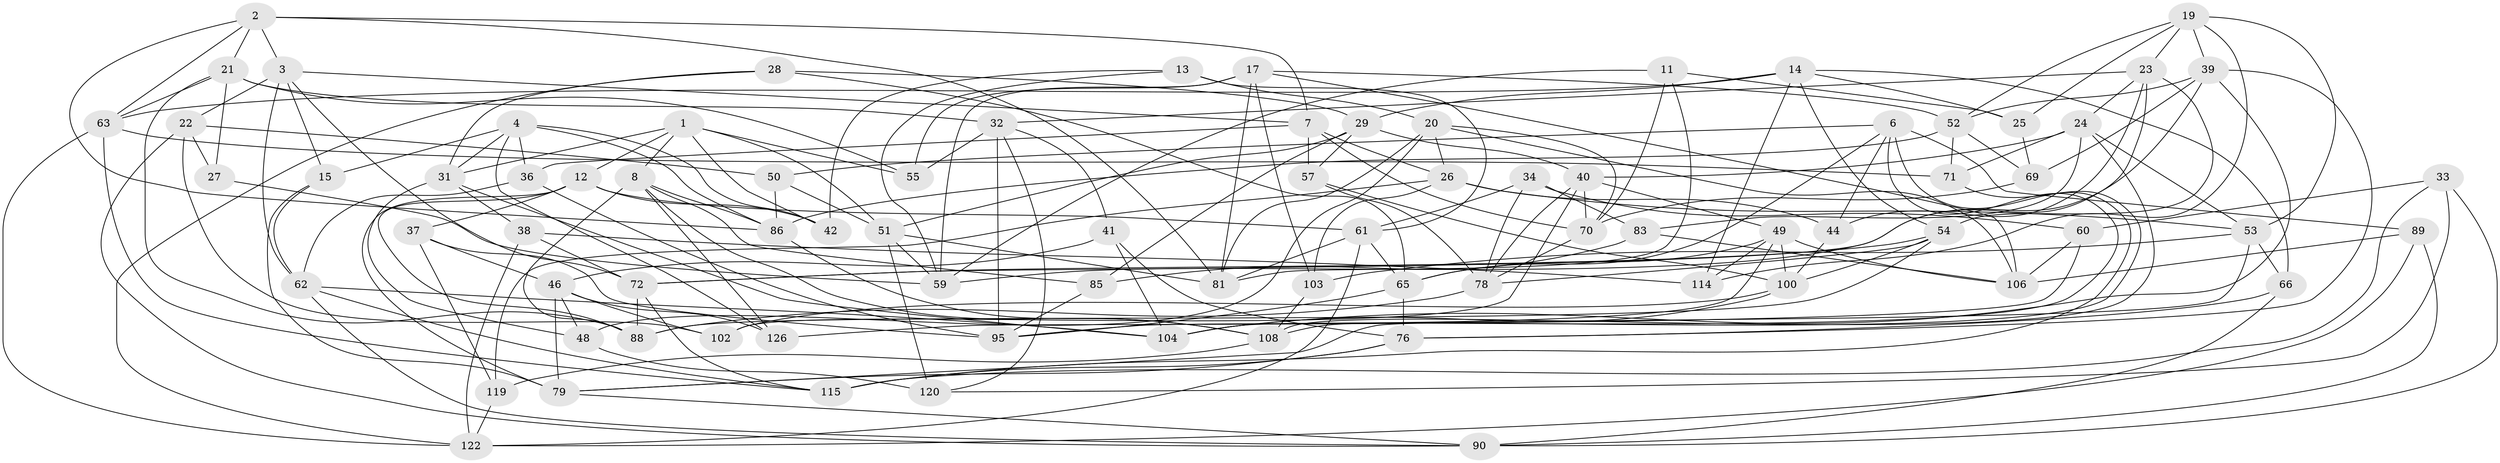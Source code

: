 // Generated by graph-tools (version 1.1) at 2025/52/02/27/25 19:52:28]
// undirected, 80 vertices, 208 edges
graph export_dot {
graph [start="1"]
  node [color=gray90,style=filled];
  1 [super="+5"];
  2 [super="+9"];
  3 [super="+129"];
  4 [super="+16"];
  6 [super="+121"];
  7 [super="+127"];
  8 [super="+10"];
  11;
  12 [super="+18"];
  13;
  14 [super="+93"];
  15;
  17 [super="+91"];
  19 [super="+84"];
  20 [super="+30"];
  21 [super="+35"];
  22 [super="+43"];
  23 [super="+58"];
  24 [super="+68"];
  25;
  26 [super="+64"];
  27;
  28;
  29 [super="+45"];
  31 [super="+73"];
  32 [super="+123"];
  33;
  34;
  36;
  37;
  38;
  39 [super="+56"];
  40 [super="+98"];
  41;
  42;
  44;
  46 [super="+47"];
  48;
  49 [super="+77"];
  50;
  51 [super="+125"];
  52 [super="+99"];
  53 [super="+87"];
  54 [super="+105"];
  55;
  57;
  59 [super="+75"];
  60;
  61 [super="+111"];
  62 [super="+67"];
  63 [super="+82"];
  65 [super="+74"];
  66;
  69;
  70 [super="+109"];
  71;
  72 [super="+80"];
  76 [super="+128"];
  78 [super="+101"];
  79 [super="+92"];
  81 [super="+112"];
  83;
  85;
  86 [super="+96"];
  88 [super="+97"];
  89;
  90 [super="+94"];
  95 [super="+117"];
  100 [super="+113"];
  102;
  103;
  104 [super="+118"];
  106 [super="+107"];
  108 [super="+110"];
  114;
  115 [super="+116"];
  119;
  120;
  122 [super="+124"];
  126;
  1 -- 31;
  1 -- 42;
  1 -- 55;
  1 -- 8;
  1 -- 51;
  1 -- 12;
  2 -- 21;
  2 -- 7;
  2 -- 81;
  2 -- 3;
  2 -- 86;
  2 -- 63;
  3 -- 72;
  3 -- 22;
  3 -- 15;
  3 -- 7;
  3 -- 62;
  4 -- 42;
  4 -- 36;
  4 -- 31;
  4 -- 126;
  4 -- 15;
  4 -- 86;
  6 -- 65;
  6 -- 89;
  6 -- 50;
  6 -- 104;
  6 -- 44;
  6 -- 115;
  7 -- 36;
  7 -- 70;
  7 -- 57;
  7 -- 26;
  8 -- 85;
  8 -- 126;
  8 -- 86;
  8 -- 108;
  8 -- 88;
  11 -- 59;
  11 -- 25;
  11 -- 81;
  11 -- 70;
  12 -- 79;
  12 -- 42;
  12 -- 37;
  12 -- 88;
  12 -- 61;
  13 -- 42;
  13 -- 61;
  13 -- 20;
  13 -- 59;
  14 -- 114;
  14 -- 66;
  14 -- 54;
  14 -- 25;
  14 -- 29;
  14 -- 63;
  15 -- 79;
  15 -- 62;
  17 -- 103;
  17 -- 81;
  17 -- 55;
  17 -- 59;
  17 -- 52;
  17 -- 106;
  19 -- 23;
  19 -- 25;
  19 -- 52;
  19 -- 114;
  19 -- 53;
  19 -- 39;
  20 -- 48;
  20 -- 81;
  20 -- 106;
  20 -- 26;
  20 -- 70;
  21 -- 63;
  21 -- 27;
  21 -- 55;
  21 -- 32;
  21 -- 88;
  22 -- 27 [weight=2];
  22 -- 90;
  22 -- 102;
  22 -- 50;
  23 -- 24;
  23 -- 32;
  23 -- 44;
  23 -- 54;
  23 -- 59;
  24 -- 83;
  24 -- 71;
  24 -- 40;
  24 -- 108;
  24 -- 53;
  25 -- 69;
  26 -- 53;
  26 -- 44;
  26 -- 119;
  26 -- 103;
  27 -- 59;
  28 -- 122;
  28 -- 29;
  28 -- 31;
  28 -- 65;
  29 -- 85;
  29 -- 40;
  29 -- 57;
  29 -- 51;
  31 -- 48;
  31 -- 38;
  31 -- 104;
  32 -- 41;
  32 -- 95;
  32 -- 120;
  32 -- 55;
  33 -- 115;
  33 -- 90;
  33 -- 120;
  33 -- 60;
  34 -- 60;
  34 -- 83;
  34 -- 78;
  34 -- 61;
  36 -- 95;
  36 -- 62;
  37 -- 119;
  37 -- 46;
  37 -- 95;
  38 -- 122;
  38 -- 114;
  38 -- 72;
  39 -- 76;
  39 -- 69;
  39 -- 52;
  39 -- 104;
  39 -- 72;
  40 -- 78;
  40 -- 49;
  40 -- 102;
  40 -- 70;
  41 -- 46;
  41 -- 104;
  41 -- 76;
  44 -- 100;
  46 -- 102;
  46 -- 48;
  46 -- 126;
  46 -- 79;
  48 -- 120;
  49 -- 95;
  49 -- 100;
  49 -- 65;
  49 -- 106;
  49 -- 114;
  50 -- 86;
  50 -- 51;
  51 -- 120;
  51 -- 81;
  51 -- 59;
  52 -- 71;
  52 -- 69;
  52 -- 86;
  53 -- 103;
  53 -- 66;
  53 -- 79;
  54 -- 88;
  54 -- 72;
  54 -- 78;
  54 -- 100;
  57 -- 78;
  57 -- 100;
  60 -- 126;
  60 -- 106;
  61 -- 65;
  61 -- 122;
  61 -- 81;
  62 -- 104;
  62 -- 115;
  62 -- 90;
  63 -- 71;
  63 -- 122;
  63 -- 115;
  65 -- 76;
  65 -- 95;
  66 -- 76;
  66 -- 90;
  69 -- 70;
  70 -- 78;
  71 -- 108;
  72 -- 88;
  72 -- 115;
  76 -- 115;
  76 -- 79;
  78 -- 88;
  79 -- 90;
  83 -- 106;
  83 -- 85;
  85 -- 95;
  86 -- 108;
  89 -- 90;
  89 -- 122;
  89 -- 106;
  100 -- 102;
  100 -- 104;
  103 -- 108;
  108 -- 119;
  119 -- 122;
}
